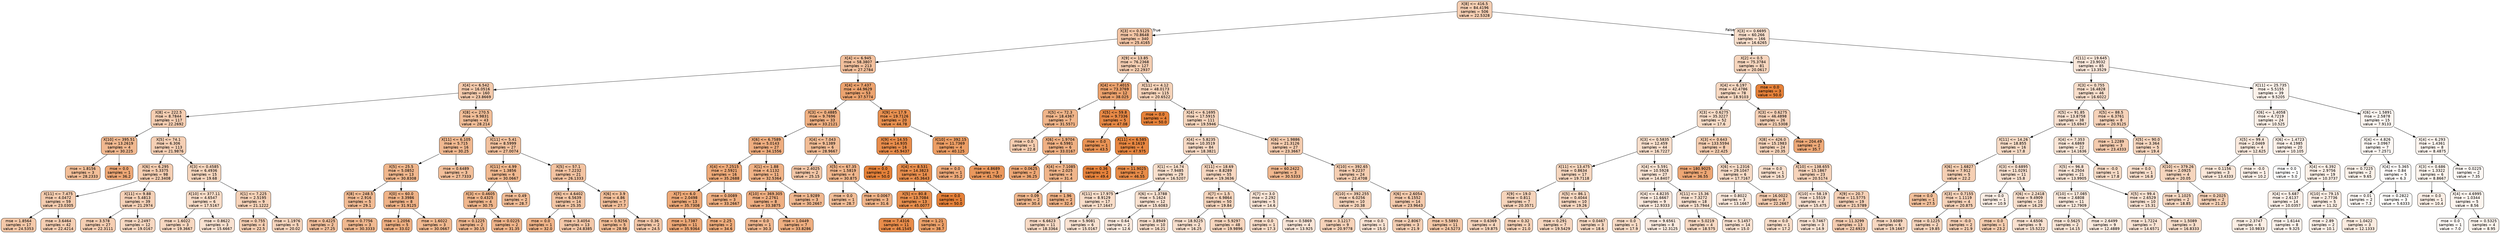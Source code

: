 digraph Tree {
node [shape=box, style="filled, rounded", color="black", fontname=helvetica] ;
edge [fontname=helvetica] ;
0 [label="X[8] <= 416.5\nmse = 84.4196\nsamples = 506\nvalue = 22.5328", fillcolor="#e5813963"] ;
1 [label="X[3] <= 0.5125\nmse = 70.8648\nsamples = 340\nvalue = 25.4165", fillcolor="#e5813974"] ;
0 -> 1 [labeldistance=2.5, labelangle=45, headlabel="True"] ;
2 [label="X[4] <= 6.945\nmse = 58.3807\nsamples = 213\nvalue = 27.2784", fillcolor="#e581397e"] ;
1 -> 2 ;
3 [label="X[4] <= 6.542\nmse = 16.0516\nsamples = 160\nvalue = 23.8669", fillcolor="#e581396b"] ;
2 -> 3 ;
4 [label="X[8] <= 222.5\nmse = 8.7844\nsamples = 117\nvalue = 22.2692", fillcolor="#e5813962"] ;
3 -> 4 ;
5 [label="X[10] <= 395.51\nmse = 13.2619\nsamples = 4\nvalue = 30.225", fillcolor="#e581398f"] ;
4 -> 5 ;
6 [label="mse = 1.8156\nsamples = 3\nvalue = 28.2333", fillcolor="#e5813984"] ;
5 -> 6 ;
7 [label="mse = 0.0\nsamples = 1\nvalue = 36.2", fillcolor="#e58139b1"] ;
5 -> 7 ;
8 [label="X[5] <= 74.1\nmse = 6.306\nsamples = 113\nvalue = 21.9876", fillcolor="#e5813960"] ;
4 -> 8 ;
9 [label="X[6] <= 6.295\nmse = 5.3375\nsamples = 98\nvalue = 22.3408", fillcolor="#e5813962"] ;
8 -> 9 ;
10 [label="X[11] <= 7.475\nmse = 4.0472\nsamples = 59\nvalue = 23.0305", fillcolor="#e5813966"] ;
9 -> 10 ;
11 [label="mse = 1.8564\nsamples = 17\nvalue = 24.5353", fillcolor="#e581396f"] ;
10 -> 11 ;
12 [label="mse = 3.6464\nsamples = 42\nvalue = 22.4214", fillcolor="#e5813963"] ;
10 -> 12 ;
13 [label="X[11] <= 9.88\nmse = 5.4813\nsamples = 39\nvalue = 21.2974", fillcolor="#e581395c"] ;
9 -> 13 ;
14 [label="mse = 3.578\nsamples = 27\nvalue = 22.3111", fillcolor="#e5813962"] ;
13 -> 14 ;
15 [label="mse = 2.2497\nsamples = 12\nvalue = 19.0167", fillcolor="#e581394f"] ;
13 -> 15 ;
16 [label="X[3] <= 0.4585\nmse = 6.4936\nsamples = 15\nvalue = 19.68", fillcolor="#e5813953"] ;
8 -> 16 ;
17 [label="X[10] <= 377.11\nmse = 4.6547\nsamples = 6\nvalue = 17.5167", fillcolor="#e5813947"] ;
16 -> 17 ;
18 [label="mse = 1.6022\nsamples = 3\nvalue = 19.3667", fillcolor="#e5813951"] ;
17 -> 18 ;
19 [label="mse = 0.8622\nsamples = 3\nvalue = 15.6667", fillcolor="#e581393c"] ;
17 -> 19 ;
20 [label="X[1] <= 7.225\nmse = 2.5195\nsamples = 9\nvalue = 21.1222", fillcolor="#e581395b"] ;
16 -> 20 ;
21 [label="mse = 0.755\nsamples = 4\nvalue = 22.5", fillcolor="#e5813963"] ;
20 -> 21 ;
22 [label="mse = 1.1976\nsamples = 5\nvalue = 20.02", fillcolor="#e5813955"] ;
20 -> 22 ;
23 [label="X[8] <= 270.5\nmse = 9.9831\nsamples = 43\nvalue = 28.214", fillcolor="#e5813984"] ;
3 -> 23 ;
24 [label="X[11] <= 6.105\nmse = 5.715\nsamples = 16\nvalue = 30.25", fillcolor="#e581398f"] ;
23 -> 24 ;
25 [label="X[5] <= 25.5\nmse = 5.0852\nsamples = 13\nvalue = 30.8308", fillcolor="#e5813992"] ;
24 -> 25 ;
26 [label="X[8] <= 248.5\nmse = 2.916\nsamples = 5\nvalue = 29.1", fillcolor="#e5813989"] ;
25 -> 26 ;
27 [label="mse = 0.4225\nsamples = 2\nvalue = 27.25", fillcolor="#e581397e"] ;
26 -> 27 ;
28 [label="mse = 0.7756\nsamples = 3\nvalue = 30.3333", fillcolor="#e5813990"] ;
26 -> 28 ;
29 [label="X[0] <= 60.0\nmse = 3.3986\nsamples = 8\nvalue = 31.9125", fillcolor="#e5813999"] ;
25 -> 29 ;
30 [label="mse = 1.2056\nsamples = 5\nvalue = 33.02", fillcolor="#e581399f"] ;
29 -> 30 ;
31 [label="mse = 1.6022\nsamples = 3\nvalue = 30.0667", fillcolor="#e581398e"] ;
29 -> 31 ;
32 [label="mse = 0.6489\nsamples = 3\nvalue = 27.7333", fillcolor="#e5813981"] ;
24 -> 32 ;
33 [label="X[11] <= 5.41\nmse = 8.5999\nsamples = 27\nvalue = 27.0074", fillcolor="#e581397d"] ;
23 -> 33 ;
34 [label="X[11] <= 4.99\nmse = 1.3856\nsamples = 6\nvalue = 30.0667", fillcolor="#e581398e"] ;
33 -> 34 ;
35 [label="X[3] <= 0.4605\nmse = 0.4325\nsamples = 4\nvalue = 30.75", fillcolor="#e5813992"] ;
34 -> 35 ;
36 [label="mse = 0.1225\nsamples = 2\nvalue = 30.15", fillcolor="#e581398f"] ;
35 -> 36 ;
37 [label="mse = 0.0225\nsamples = 2\nvalue = 31.35", fillcolor="#e5813995"] ;
35 -> 37 ;
38 [label="mse = 0.49\nsamples = 2\nvalue = 28.7", fillcolor="#e5813986"] ;
34 -> 38 ;
39 [label="X[5] <= 57.1\nmse = 7.2232\nsamples = 21\nvalue = 26.1333", fillcolor="#e5813978"] ;
33 -> 39 ;
40 [label="X[6] <= 4.6402\nmse = 6.5639\nsamples = 14\nvalue = 25.35", fillcolor="#e5813973"] ;
39 -> 40 ;
41 [label="mse = 0.0\nsamples = 1\nvalue = 32.0", fillcolor="#e5813999"] ;
40 -> 41 ;
42 [label="mse = 3.4054\nsamples = 13\nvalue = 24.8385", fillcolor="#e5813970"] ;
40 -> 42 ;
43 [label="X[6] <= 3.9\nmse = 4.86\nsamples = 7\nvalue = 27.7", fillcolor="#e5813981"] ;
39 -> 43 ;
44 [label="mse = 0.9256\nsamples = 5\nvalue = 28.98", fillcolor="#e5813988"] ;
43 -> 44 ;
45 [label="mse = 0.36\nsamples = 2\nvalue = 24.5", fillcolor="#e581396e"] ;
43 -> 45 ;
46 [label="X[4] <= 7.437\nmse = 44.9629\nsamples = 53\nvalue = 37.5774", fillcolor="#e58139b9"] ;
2 -> 46 ;
47 [label="X[3] <= 0.4885\nmse = 9.7696\nsamples = 33\nvalue = 33.2121", fillcolor="#e58139a0"] ;
46 -> 47 ;
48 [label="X[6] <= 6.7589\nmse = 5.0143\nsamples = 27\nvalue = 34.1556", fillcolor="#e58139a5"] ;
47 -> 48 ;
49 [label="X[4] <= 7.2515\nmse = 2.5921\nsamples = 16\nvalue = 35.2688", fillcolor="#e58139ac"] ;
48 -> 49 ;
50 [label="X[7] <= 6.0\nmse = 2.0498\nsamples = 13\nvalue = 35.7308", fillcolor="#e58139ae"] ;
49 -> 50 ;
51 [label="mse = 1.7387\nsamples = 11\nvalue = 35.9364", fillcolor="#e58139af"] ;
50 -> 51 ;
52 [label="mse = 2.25\nsamples = 2\nvalue = 34.6", fillcolor="#e58139a8"] ;
50 -> 52 ;
53 [label="mse = 0.0089\nsamples = 3\nvalue = 33.2667", fillcolor="#e58139a0"] ;
49 -> 53 ;
54 [label="X[1] <= 1.88\nmse = 4.1132\nsamples = 11\nvalue = 32.5364", fillcolor="#e581399c"] ;
48 -> 54 ;
55 [label="X[10] <= 369.305\nmse = 2.2761\nsamples = 8\nvalue = 33.3875", fillcolor="#e58139a1"] ;
54 -> 55 ;
56 [label="mse = 0.0\nsamples = 1\nvalue = 30.3", fillcolor="#e581398f"] ;
55 -> 56 ;
57 [label="mse = 1.0449\nsamples = 7\nvalue = 33.8286", fillcolor="#e58139a3"] ;
55 -> 57 ;
58 [label="mse = 1.9289\nsamples = 3\nvalue = 30.2667", fillcolor="#e581398f"] ;
54 -> 58 ;
59 [label="X[4] <= 7.043\nmse = 9.1389\nsamples = 6\nvalue = 28.9667", fillcolor="#e5813988"] ;
47 -> 59 ;
60 [label="mse = 2.4025\nsamples = 2\nvalue = 25.15", fillcolor="#e5813972"] ;
59 -> 60 ;
61 [label="X[5] <= 67.35\nmse = 1.5819\nsamples = 4\nvalue = 30.875", fillcolor="#e5813993"] ;
59 -> 61 ;
62 [label="mse = 0.0\nsamples = 1\nvalue = 28.7", fillcolor="#e5813986"] ;
61 -> 62 ;
63 [label="mse = 0.0067\nsamples = 3\nvalue = 31.6", fillcolor="#e5813997"] ;
61 -> 63 ;
64 [label="X[9] <= 17.9\nmse = 19.7126\nsamples = 20\nvalue = 44.78", fillcolor="#e58139e1"] ;
46 -> 64 ;
65 [label="X[9] <= 14.55\nmse = 14.935\nsamples = 16\nvalue = 45.9437", fillcolor="#e58139e8"] ;
64 -> 65 ;
66 [label="mse = 0.0\nsamples = 2\nvalue = 50.0", fillcolor="#e58139ff"] ;
65 -> 66 ;
67 [label="X[4] <= 8.531\nmse = 14.3823\nsamples = 14\nvalue = 45.3643", fillcolor="#e58139e5"] ;
65 -> 67 ;
68 [label="X[5] <= 80.8\nmse = 13.7084\nsamples = 13\nvalue = 45.0077", fillcolor="#e58139e3"] ;
67 -> 68 ;
69 [label="mse = 7.4316\nsamples = 11\nvalue = 46.1545", fillcolor="#e58139e9"] ;
68 -> 69 ;
70 [label="mse = 1.21\nsamples = 2\nvalue = 38.7", fillcolor="#e58139bf"] ;
68 -> 70 ;
71 [label="mse = 0.0\nsamples = 1\nvalue = 50.0", fillcolor="#e58139ff"] ;
67 -> 71 ;
72 [label="X[10] <= 392.15\nmse = 11.7369\nsamples = 4\nvalue = 40.125", fillcolor="#e58139c7"] ;
64 -> 72 ;
73 [label="mse = 0.0\nsamples = 1\nvalue = 35.2", fillcolor="#e58139ab"] ;
72 -> 73 ;
74 [label="mse = 4.8689\nsamples = 3\nvalue = 41.7667", fillcolor="#e58139d0"] ;
72 -> 74 ;
75 [label="X[9] <= 13.85\nmse = 76.2368\nsamples = 127\nvalue = 22.2937", fillcolor="#e5813962"] ;
1 -> 75 ;
76 [label="X[4] <= 7.4015\nmse = 73.3769\nsamples = 12\nvalue = 38.025", fillcolor="#e58139bb"] ;
75 -> 76 ;
77 [label="X[5] <= 72.3\nmse = 18.4367\nsamples = 7\nvalue = 31.5571", fillcolor="#e5813996"] ;
76 -> 77 ;
78 [label="mse = 0.0\nsamples = 1\nvalue = 22.8", fillcolor="#e5813965"] ;
77 -> 78 ;
79 [label="X[6] <= 1.9704\nmse = 6.5981\nsamples = 6\nvalue = 33.0167", fillcolor="#e581399f"] ;
77 -> 79 ;
80 [label="mse = 0.0625\nsamples = 2\nvalue = 36.25", fillcolor="#e58139b1"] ;
79 -> 80 ;
81 [label="X[4] <= 7.1085\nmse = 2.025\nsamples = 4\nvalue = 31.4", fillcolor="#e5813996"] ;
79 -> 81 ;
82 [label="mse = 0.09\nsamples = 2\nvalue = 30.4", fillcolor="#e5813990"] ;
81 -> 82 ;
83 [label="mse = 1.96\nsamples = 2\nvalue = 32.4", fillcolor="#e581399b"] ;
81 -> 83 ;
84 [label="X[5] <= 59.8\nmse = 9.7336\nsamples = 5\nvalue = 47.08", fillcolor="#e58139ee"] ;
76 -> 84 ;
85 [label="mse = 0.0\nsamples = 1\nvalue = 43.5", fillcolor="#e58139da"] ;
84 -> 85 ;
86 [label="X[11] <= 6.585\nmse = 8.1619\nsamples = 4\nvalue = 47.975", fillcolor="#e58139f4"] ;
84 -> 86 ;
87 [label="mse = 0.36\nsamples = 2\nvalue = 49.4", fillcolor="#e58139fc"] ;
86 -> 87 ;
88 [label="mse = 11.9025\nsamples = 2\nvalue = 46.55", fillcolor="#e58139eb"] ;
86 -> 88 ;
89 [label="X[11] <= 4.12\nmse = 48.0173\nsamples = 115\nvalue = 20.6522", fillcolor="#e5813959"] ;
75 -> 89 ;
90 [label="mse = 0.0\nsamples = 4\nvalue = 50.0", fillcolor="#e58139ff"] ;
89 -> 90 ;
91 [label="X[4] <= 6.1695\nmse = 17.5915\nsamples = 111\nvalue = 19.5946", fillcolor="#e5813953"] ;
89 -> 91 ;
92 [label="X[4] <= 5.8235\nmse = 10.3519\nsamples = 84\nvalue = 18.3821", fillcolor="#e581394c"] ;
91 -> 92 ;
93 [label="X[1] <= 14.74\nmse = 7.9485\nsamples = 29\nvalue = 16.5207", fillcolor="#e5813941"] ;
92 -> 93 ;
94 [label="X[11] <= 17.975\nmse = 8.9129\nsamples = 17\nvalue = 17.1647", fillcolor="#e5813945"] ;
93 -> 94 ;
95 [label="mse = 6.6623\nsamples = 11\nvalue = 18.3364", fillcolor="#e581394c"] ;
94 -> 95 ;
96 [label="mse = 5.9081\nsamples = 6\nvalue = 15.0167", fillcolor="#e5813939"] ;
94 -> 96 ;
97 [label="X[6] <= 1.3788\nmse = 5.1624\nsamples = 12\nvalue = 15.6083", fillcolor="#e581393c"] ;
93 -> 97 ;
98 [label="mse = 0.64\nsamples = 2\nvalue = 12.6", fillcolor="#e581392b"] ;
97 -> 98 ;
99 [label="mse = 3.8949\nsamples = 10\nvalue = 16.21", fillcolor="#e5813940"] ;
97 -> 99 ;
100 [label="X[11] <= 18.69\nmse = 8.8289\nsamples = 55\nvalue = 19.3636", fillcolor="#e5813951"] ;
92 -> 100 ;
101 [label="X[7] <= 1.5\nmse = 6.9864\nsamples = 50\nvalue = 19.84", fillcolor="#e5813954"] ;
100 -> 101 ;
102 [label="mse = 18.9225\nsamples = 2\nvalue = 16.25", fillcolor="#e5813940"] ;
101 -> 102 ;
103 [label="mse = 5.9297\nsamples = 48\nvalue = 19.9896", fillcolor="#e5813955"] ;
101 -> 103 ;
104 [label="X[7] <= 3.0\nmse = 2.292\nsamples = 5\nvalue = 14.6", fillcolor="#e5813936"] ;
100 -> 104 ;
105 [label="mse = 0.0\nsamples = 1\nvalue = 17.3", fillcolor="#e5813946"] ;
104 -> 105 ;
106 [label="mse = 0.5869\nsamples = 4\nvalue = 13.925", fillcolor="#e5813933"] ;
104 -> 106 ;
107 [label="X[6] <= 1.9886\nmse = 21.3126\nsamples = 27\nvalue = 23.3667", fillcolor="#e5813968"] ;
91 -> 107 ;
108 [label="mse = 60.2422\nsamples = 3\nvalue = 30.5333", fillcolor="#e5813991"] ;
107 -> 108 ;
109 [label="X[10] <= 392.65\nmse = 9.2237\nsamples = 24\nvalue = 22.4708", fillcolor="#e5813963"] ;
107 -> 109 ;
110 [label="X[10] <= 392.255\nmse = 6.0256\nsamples = 10\nvalue = 20.38", fillcolor="#e5813957"] ;
109 -> 110 ;
111 [label="mse = 3.1217\nsamples = 9\nvalue = 20.9778", fillcolor="#e581395b"] ;
110 -> 111 ;
112 [label="mse = 0.0\nsamples = 1\nvalue = 15.0", fillcolor="#e5813939"] ;
110 -> 112 ;
113 [label="X[6] <= 2.6054\nmse = 6.1552\nsamples = 14\nvalue = 23.9643", fillcolor="#e581396b"] ;
109 -> 113 ;
114 [label="mse = 2.8067\nsamples = 3\nvalue = 21.9", fillcolor="#e5813960"] ;
113 -> 114 ;
115 [label="mse = 5.5893\nsamples = 11\nvalue = 24.5273", fillcolor="#e581396f"] ;
113 -> 115 ;
116 [label="X[3] <= 0.6695\nmse = 60.266\nsamples = 166\nvalue = 16.6265", fillcolor="#e5813942"] ;
0 -> 116 [labeldistance=2.5, labelangle=-45, headlabel="False"] ;
117 [label="X[2] <= 0.5\nmse = 75.3784\nsamples = 81\nvalue = 20.0617", fillcolor="#e5813955"] ;
116 -> 117 ;
118 [label="X[4] <= 6.197\nmse = 42.4786\nsamples = 78\nvalue = 18.9103", fillcolor="#e581394f"] ;
117 -> 118 ;
119 [label="X[3] <= 0.6275\nmse = 35.3227\nsamples = 52\nvalue = 17.6", fillcolor="#e5813947"] ;
118 -> 119 ;
120 [label="X[3] <= 0.5835\nmse = 12.459\nsamples = 44\nvalue = 16.7227", fillcolor="#e5813942"] ;
119 -> 120 ;
121 [label="X[11] <= 13.475\nmse = 0.8634\nsamples = 17\nvalue = 19.7118", fillcolor="#e5813953"] ;
120 -> 121 ;
122 [label="X[9] <= 19.0\nmse = 0.811\nsamples = 7\nvalue = 20.3571", fillcolor="#e5813957"] ;
121 -> 122 ;
123 [label="mse = 0.6369\nsamples = 4\nvalue = 19.875", fillcolor="#e5813954"] ;
122 -> 123 ;
124 [label="mse = 0.32\nsamples = 3\nvalue = 21.0", fillcolor="#e581395b"] ;
122 -> 124 ;
125 [label="X[5] <= 86.1\nmse = 0.4044\nsamples = 10\nvalue = 19.26", fillcolor="#e5813951"] ;
121 -> 125 ;
126 [label="mse = 0.291\nsamples = 7\nvalue = 19.5429", fillcolor="#e5813952"] ;
125 -> 126 ;
127 [label="mse = 0.0467\nsamples = 3\nvalue = 18.6", fillcolor="#e581394d"] ;
125 -> 127 ;
128 [label="X[4] <= 5.591\nmse = 10.5928\nsamples = 27\nvalue = 14.8407", fillcolor="#e5813938"] ;
120 -> 128 ;
129 [label="X[4] <= 4.8235\nmse = 11.6667\nsamples = 9\nvalue = 12.9333", fillcolor="#e581392d"] ;
128 -> 129 ;
130 [label="mse = 0.0\nsamples = 1\nvalue = 17.9", fillcolor="#e5813949"] ;
129 -> 130 ;
131 [label="mse = 9.6561\nsamples = 8\nvalue = 12.3125", fillcolor="#e5813929"] ;
129 -> 131 ;
132 [label="X[11] <= 15.36\nmse = 7.3272\nsamples = 18\nvalue = 15.7944", fillcolor="#e581393d"] ;
128 -> 132 ;
133 [label="mse = 5.0219\nsamples = 4\nvalue = 18.575", fillcolor="#e581394d"] ;
132 -> 133 ;
134 [label="mse = 5.1457\nsamples = 14\nvalue = 15.0", fillcolor="#e5813939"] ;
132 -> 134 ;
135 [label="X[3] <= 0.643\nmse = 133.5594\nsamples = 8\nvalue = 22.425", fillcolor="#e5813963"] ;
119 -> 135 ;
136 [label="mse = 180.9025\nsamples = 2\nvalue = 36.55", fillcolor="#e58139b3"] ;
135 -> 136 ;
137 [label="X[6] <= 1.2316\nmse = 29.1047\nsamples = 6\nvalue = 17.7167", fillcolor="#e5813948"] ;
135 -> 137 ;
138 [label="mse = 0.8022\nsamples = 3\nvalue = 13.1667", fillcolor="#e581392e"] ;
137 -> 138 ;
139 [label="mse = 16.0022\nsamples = 3\nvalue = 22.2667", fillcolor="#e5813962"] ;
137 -> 139 ;
140 [label="X[3] <= 0.6275\nmse = 46.4898\nsamples = 26\nvalue = 21.5308", fillcolor="#e581395e"] ;
118 -> 140 ;
141 [label="X[8] <= 426.0\nmse = 15.1983\nsamples = 24\nvalue = 20.35", fillcolor="#e5813957"] ;
140 -> 141 ;
142 [label="mse = 0.0\nsamples = 1\nvalue = 16.5", fillcolor="#e5813941"] ;
141 -> 142 ;
143 [label="X[10] <= 138.655\nmse = 15.1867\nsamples = 23\nvalue = 20.5174", fillcolor="#e5813958"] ;
141 -> 143 ;
144 [label="X[10] <= 58.19\nmse = 1.5519\nsamples = 4\nvalue = 15.475", fillcolor="#e581393b"] ;
143 -> 144 ;
145 [label="mse = 0.0\nsamples = 1\nvalue = 17.2", fillcolor="#e5813945"] ;
144 -> 145 ;
146 [label="mse = 0.7467\nsamples = 3\nvalue = 14.9", fillcolor="#e5813938"] ;
144 -> 146 ;
147 [label="X[9] <= 20.7\nmse = 11.5775\nsamples = 19\nvalue = 21.5789", fillcolor="#e581395e"] ;
143 -> 147 ;
148 [label="mse = 11.3299\nsamples = 13\nvalue = 22.6923", fillcolor="#e5813964"] ;
147 -> 148 ;
149 [label="mse = 3.6089\nsamples = 6\nvalue = 19.1667", fillcolor="#e5813950"] ;
147 -> 149 ;
150 [label="mse = 204.49\nsamples = 2\nvalue = 35.7", fillcolor="#e58139ae"] ;
140 -> 150 ;
151 [label="mse = 0.0\nsamples = 3\nvalue = 50.0", fillcolor="#e58139ff"] ;
117 -> 151 ;
152 [label="X[11] <= 19.645\nmse = 23.9032\nsamples = 85\nvalue = 13.3529", fillcolor="#e581392f"] ;
116 -> 152 ;
153 [label="X[3] <= 0.755\nmse = 16.4828\nsamples = 46\nvalue = 16.6022", fillcolor="#e5813942"] ;
152 -> 153 ;
154 [label="X[5] <= 91.85\nmse = 13.8758\nsamples = 38\nvalue = 15.6947", fillcolor="#e581393d"] ;
153 -> 154 ;
155 [label="X[11] <= 14.26\nmse = 18.855\nsamples = 16\nvalue = 17.8", fillcolor="#e5813949"] ;
154 -> 155 ;
156 [label="X[6] <= 1.6827\nmse = 7.912\nsamples = 5\nvalue = 22.2", fillcolor="#e5813961"] ;
155 -> 156 ;
157 [label="mse = 0.0\nsamples = 1\nvalue = 27.5", fillcolor="#e5813980"] ;
156 -> 157 ;
158 [label="X[3] <= 0.7155\nmse = 1.1119\nsamples = 4\nvalue = 20.875", fillcolor="#e581395a"] ;
156 -> 158 ;
159 [label="mse = 0.1225\nsamples = 2\nvalue = 19.85", fillcolor="#e5813954"] ;
158 -> 159 ;
160 [label="mse = -0.0\nsamples = 2\nvalue = 21.9", fillcolor="#e5813960"] ;
158 -> 160 ;
161 [label="X[3] <= 0.6895\nmse = 11.0291\nsamples = 11\nvalue = 15.8", fillcolor="#e581393d"] ;
155 -> 161 ;
162 [label="mse = 0.0\nsamples = 1\nvalue = 10.9", fillcolor="#e5813921"] ;
161 -> 162 ;
163 [label="X[6] <= 2.2418\nmse = 9.4909\nsamples = 10\nvalue = 16.29", fillcolor="#e5813940"] ;
161 -> 163 ;
164 [label="mse = 0.0\nsamples = 1\nvalue = 23.2", fillcolor="#e5813967"] ;
163 -> 164 ;
165 [label="mse = 4.6506\nsamples = 9\nvalue = 15.5222", fillcolor="#e581393c"] ;
163 -> 165 ;
166 [label="X[4] <= 7.353\nmse = 4.6869\nsamples = 22\nvalue = 14.1636", fillcolor="#e5813934"] ;
154 -> 166 ;
167 [label="X[5] <= 96.8\nmse = 4.2504\nsamples = 21\nvalue = 13.9905", fillcolor="#e5813933"] ;
166 -> 167 ;
168 [label="X[10] <= 17.085\nmse = 2.6808\nsamples = 11\nvalue = 12.7909", fillcolor="#e581392c"] ;
167 -> 168 ;
169 [label="mse = 0.5625\nsamples = 2\nvalue = 14.15", fillcolor="#e5813934"] ;
168 -> 169 ;
170 [label="mse = 2.6499\nsamples = 9\nvalue = 12.4889", fillcolor="#e581392a"] ;
168 -> 170 ;
171 [label="X[5] <= 99.4\nmse = 2.6529\nsamples = 10\nvalue = 15.31", fillcolor="#e581393a"] ;
167 -> 171 ;
172 [label="mse = 1.7224\nsamples = 7\nvalue = 14.6571", fillcolor="#e5813937"] ;
171 -> 172 ;
173 [label="mse = 1.5089\nsamples = 3\nvalue = 16.8333", fillcolor="#e5813943"] ;
171 -> 173 ;
174 [label="mse = -0.0\nsamples = 1\nvalue = 17.8", fillcolor="#e5813949"] ;
166 -> 174 ;
175 [label="X[5] <= 88.5\nmse = 6.3761\nsamples = 8\nvalue = 20.9125", fillcolor="#e581395a"] ;
153 -> 175 ;
176 [label="mse = 1.2289\nsamples = 3\nvalue = 23.4333", fillcolor="#e5813968"] ;
175 -> 176 ;
177 [label="X[5] <= 90.0\nmse = 3.364\nsamples = 5\nvalue = 19.4", fillcolor="#e5813952"] ;
175 -> 177 ;
178 [label="mse = 0.0\nsamples = 1\nvalue = 16.8", fillcolor="#e5813943"] ;
177 -> 178 ;
179 [label="X[10] <= 379.26\nmse = 2.0925\nsamples = 4\nvalue = 20.05", fillcolor="#e5813955"] ;
177 -> 179 ;
180 [label="mse = 1.1025\nsamples = 2\nvalue = 18.85", fillcolor="#e581394e"] ;
179 -> 180 ;
181 [label="mse = 0.2025\nsamples = 2\nvalue = 21.25", fillcolor="#e581395c"] ;
179 -> 181 ;
182 [label="X[11] <= 25.735\nmse = 5.5155\nsamples = 39\nvalue = 9.5205", fillcolor="#e581391a"] ;
152 -> 182 ;
183 [label="X[6] <= 1.4058\nmse = 4.7219\nsamples = 24\nvalue = 10.525", fillcolor="#e581391f"] ;
182 -> 183 ;
184 [label="X[5] <= 99.4\nmse = 2.0469\nsamples = 4\nvalue = 12.625", fillcolor="#e581392b"] ;
183 -> 184 ;
185 [label="mse = 0.1156\nsamples = 3\nvalue = 13.4333", fillcolor="#e5813930"] ;
184 -> 185 ;
186 [label="mse = -0.0\nsamples = 1\nvalue = 10.2", fillcolor="#e581391d"] ;
184 -> 186 ;
187 [label="X[6] <= 1.4723\nmse = 4.1985\nsamples = 20\nvalue = 10.105", fillcolor="#e581391d"] ;
183 -> 187 ;
188 [label="mse = 0.0\nsamples = 1\nvalue = 5.0", fillcolor="#e5813900"] ;
187 -> 188 ;
189 [label="X[4] <= 6.392\nmse = 2.9756\nsamples = 19\nvalue = 10.3737", fillcolor="#e581391e"] ;
187 -> 189 ;
190 [label="X[4] <= 5.687\nmse = 2.6137\nsamples = 14\nvalue = 10.0357", fillcolor="#e581391d"] ;
189 -> 190 ;
191 [label="mse = 2.3747\nsamples = 6\nvalue = 10.9833", fillcolor="#e5813922"] ;
190 -> 191 ;
192 [label="mse = 1.6144\nsamples = 8\nvalue = 9.325", fillcolor="#e5813919"] ;
190 -> 192 ;
193 [label="X[10] <= 79.15\nmse = 2.7736\nsamples = 5\nvalue = 11.32", fillcolor="#e5813924"] ;
189 -> 193 ;
194 [label="mse = 2.89\nsamples = 2\nvalue = 10.1", fillcolor="#e581391d"] ;
193 -> 194 ;
195 [label="mse = 1.0422\nsamples = 3\nvalue = 12.1333", fillcolor="#e5813928"] ;
193 -> 195 ;
196 [label="X[6] <= 1.5891\nmse = 2.5878\nsamples = 15\nvalue = 7.9133", fillcolor="#e5813911"] ;
182 -> 196 ;
197 [label="X[4] <= 4.826\nmse = 3.0967\nsamples = 7\nvalue = 7.2571", fillcolor="#e581390d"] ;
196 -> 197 ;
198 [label="mse = 0.7225\nsamples = 2\nvalue = 9.65", fillcolor="#e581391a"] ;
197 -> 198 ;
199 [label="X[4] <= 5.365\nmse = 0.84\nsamples = 5\nvalue = 6.3", fillcolor="#e5813907"] ;
197 -> 199 ;
200 [label="mse = 0.01\nsamples = 2\nvalue = 7.3", fillcolor="#e581390d"] ;
199 -> 200 ;
201 [label="mse = 0.2822\nsamples = 3\nvalue = 5.6333", fillcolor="#e5813904"] ;
199 -> 201 ;
202 [label="X[4] <= 6.293\nmse = 1.4361\nsamples = 8\nvalue = 8.4875", fillcolor="#e5813914"] ;
196 -> 202 ;
203 [label="X[3] <= 0.686\nmse = 1.3322\nsamples = 6\nvalue = 8.8667", fillcolor="#e5813916"] ;
202 -> 203 ;
204 [label="mse = 0.0\nsamples = 1\nvalue = 10.4", fillcolor="#e581391f"] ;
203 -> 204 ;
205 [label="X[4] <= 4.6995\nmse = 1.0344\nsamples = 5\nvalue = 8.56", fillcolor="#e5813914"] ;
203 -> 205 ;
206 [label="mse = 0.0\nsamples = 1\nvalue = 7.0", fillcolor="#e581390b"] ;
205 -> 206 ;
207 [label="mse = 0.5325\nsamples = 4\nvalue = 8.95", fillcolor="#e5813916"] ;
205 -> 207 ;
208 [label="mse = 0.0225\nsamples = 2\nvalue = 7.35", fillcolor="#e581390d"] ;
202 -> 208 ;
}
